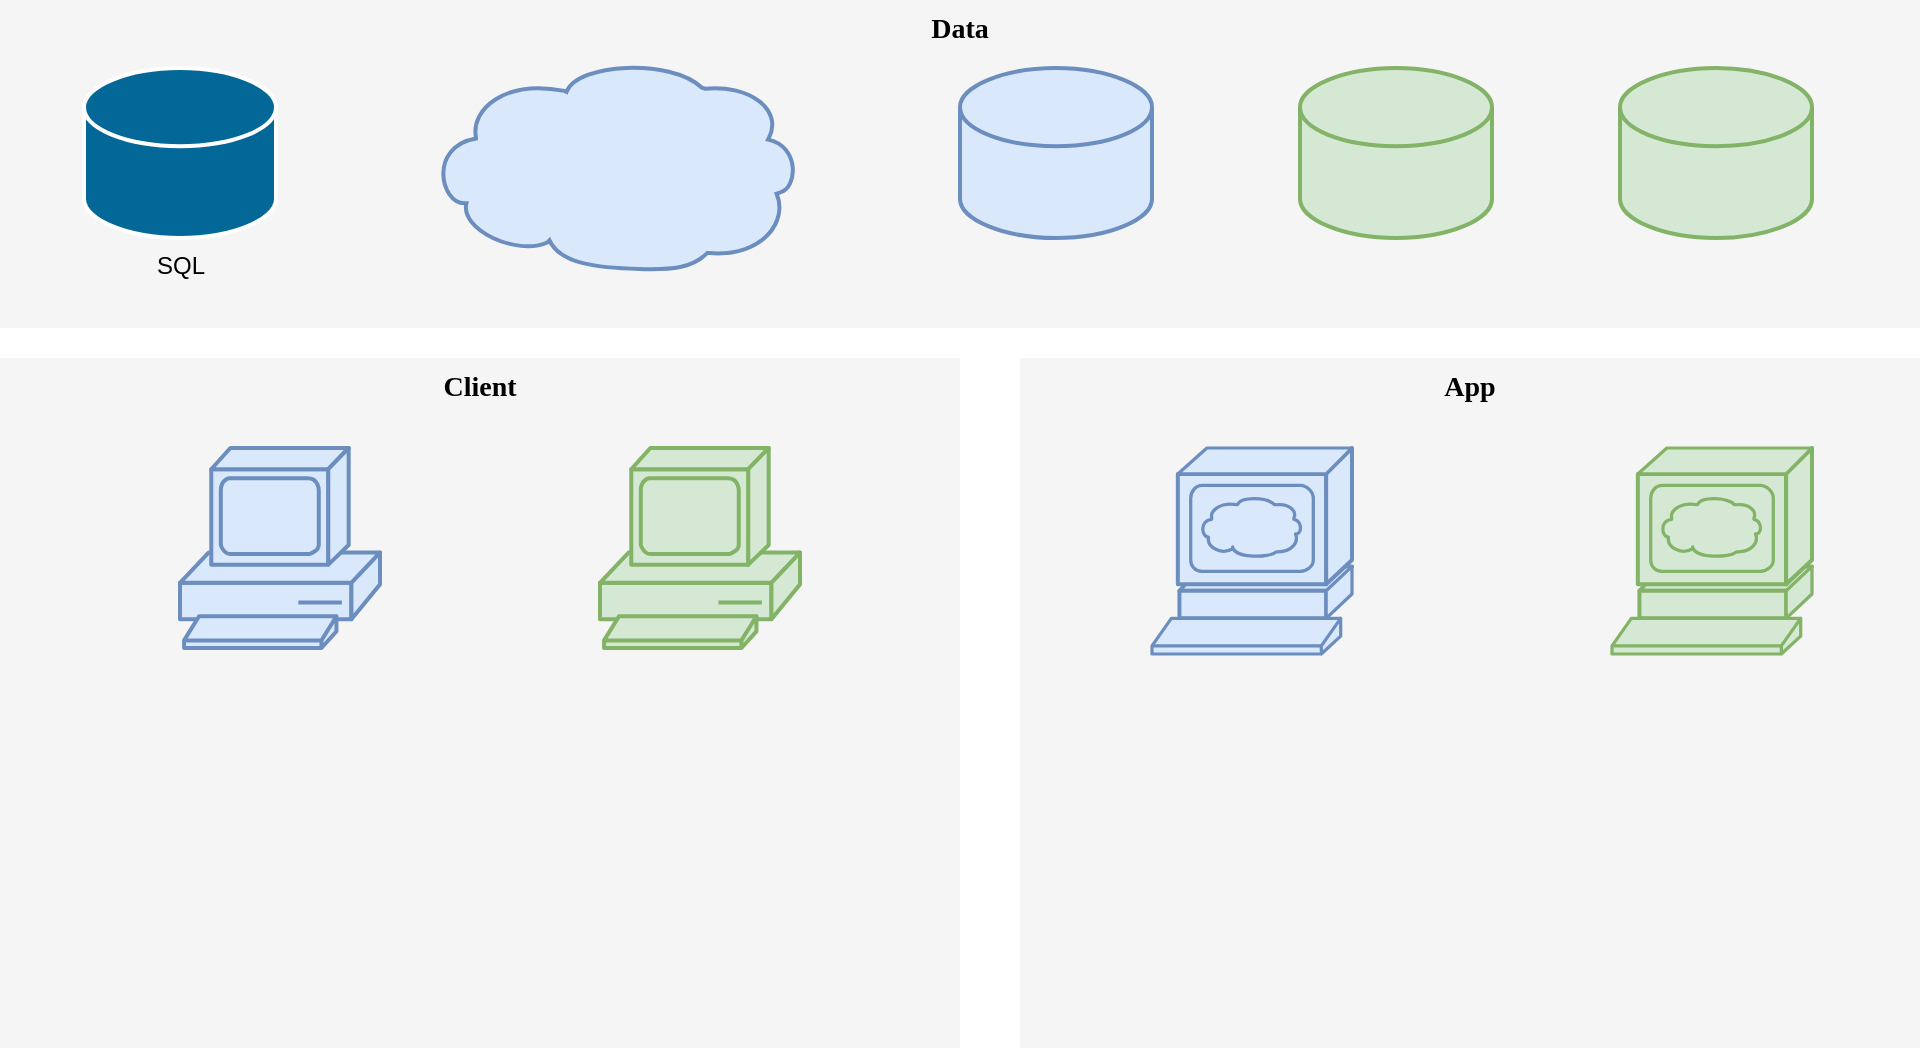 <mxfile version="13.7.7" type="github">
  <diagram name="Page-1" id="c37626ed-c26b-45fb-9056-f9ebc6bb27b6">
    <mxGraphModel dx="1355" dy="776" grid="1" gridSize="10" guides="1" tooltips="1" connect="1" arrows="1" fold="1" page="1" pageScale="1" pageWidth="1100" pageHeight="850" background="#ffffff" math="0" shadow="0">
      <root>
        <mxCell id="0" />
        <mxCell id="1" parent="0" />
        <mxCell id="1c7a67bf8fd3230f-83" value="Data" style="whiteSpace=wrap;html=1;rounded=0;shadow=0;comic=0;strokeWidth=1;fontFamily=Verdana;fontSize=14;fillColor=#f5f5f5;strokeColor=none;verticalAlign=top;fontStyle=1" parent="1" vertex="1">
          <mxGeometry x="460" y="246" width="960" height="164" as="geometry" />
        </mxCell>
        <mxCell id="1c7a67bf8fd3230f-82" value="App" style="whiteSpace=wrap;html=1;rounded=0;shadow=0;comic=0;strokeWidth=1;fontFamily=Verdana;fontSize=14;fillColor=#f5f5f5;strokeColor=none;fontStyle=1;verticalAlign=top;" parent="1" vertex="1">
          <mxGeometry x="970" y="425" width="450" height="345" as="geometry" />
        </mxCell>
        <mxCell id="1c7a67bf8fd3230f-80" value="Client" style="whiteSpace=wrap;html=1;rounded=0;shadow=0;comic=0;strokeWidth=1;fontFamily=Verdana;fontSize=14;fillColor=#f5f5f5;strokeColor=none;fontStyle=1;verticalAlign=top;" parent="1" vertex="1">
          <mxGeometry x="460" y="425" width="480" height="345" as="geometry" />
        </mxCell>
        <mxCell id="1c7a67bf8fd3230f-37" style="edgeStyle=none;html=1;labelBackgroundColor=none;startFill=0;endArrow=none;endFill=0;strokeWidth=2;fontFamily=Verdana;fontSize=12;" parent="1" target="1c7a67bf8fd3230f-5" edge="1">
          <mxGeometry relative="1" as="geometry">
            <mxPoint x="784" y="370.548" as="sourcePoint" />
          </mxGeometry>
        </mxCell>
        <mxCell id="1c7a67bf8fd3230f-38" style="edgeStyle=none;html=1;labelBackgroundColor=none;startFill=0;endArrow=none;endFill=0;strokeWidth=2;fontFamily=Verdana;fontSize=12;" parent="1" target="1c7a67bf8fd3230f-5" edge="1">
          <mxGeometry relative="1" as="geometry">
            <mxPoint x="978.329" y="396" as="sourcePoint" />
          </mxGeometry>
        </mxCell>
        <mxCell id="1c7a67bf8fd3230f-39" style="edgeStyle=none;html=1;labelBackgroundColor=none;startFill=0;endArrow=none;endFill=0;strokeWidth=2;fontFamily=Verdana;fontSize=12;" parent="1" target="1c7a67bf8fd3230f-5" edge="1">
          <mxGeometry relative="1" as="geometry">
            <mxPoint x="1129.235" y="396" as="sourcePoint" />
          </mxGeometry>
        </mxCell>
        <mxCell id="1c7a67bf8fd3230f-40" style="edgeStyle=none;html=1;labelBackgroundColor=none;startFill=0;endArrow=none;endFill=0;strokeWidth=2;fontFamily=Verdana;fontSize=12;" parent="1" target="1c7a67bf8fd3230f-5" edge="1">
          <mxGeometry relative="1" as="geometry">
            <mxPoint x="1350" y="370" as="sourcePoint" />
          </mxGeometry>
        </mxCell>
        <mxCell id="1c7a67bf8fd3230f-41" style="edgeStyle=none;html=1;labelBackgroundColor=none;startFill=0;endArrow=none;endFill=0;strokeWidth=2;fontFamily=Verdana;fontSize=12;" parent="1" source="1c7a67bf8fd3230f-5" edge="1">
          <mxGeometry relative="1" as="geometry">
            <mxPoint x="1250" y="523" as="targetPoint" />
          </mxGeometry>
        </mxCell>
        <mxCell id="1c7a67bf8fd3230f-45" style="edgeStyle=none;html=1;labelBackgroundColor=none;startFill=0;endArrow=none;endFill=0;strokeWidth=2;fontFamily=Verdana;fontSize=12;" parent="1" target="1c7a67bf8fd3230f-6" edge="1">
          <mxGeometry relative="1" as="geometry">
            <mxPoint x="1030" y="523" as="sourcePoint" />
          </mxGeometry>
        </mxCell>
        <mxCell id="1c7a67bf8fd3230f-49" style="edgeStyle=none;html=1;labelBackgroundColor=none;startFill=0;endArrow=none;endFill=0;strokeWidth=2;fontFamily=Verdana;fontSize=12;" parent="1" target="1c7a67bf8fd3230f-46" edge="1">
          <mxGeometry relative="1" as="geometry">
            <mxPoint x="1030" y="555.12" as="sourcePoint" />
          </mxGeometry>
        </mxCell>
        <mxCell id="1c7a67bf8fd3230f-50" style="edgeStyle=none;html=1;labelBackgroundColor=none;startFill=0;endArrow=none;endFill=0;strokeWidth=2;fontFamily=Verdana;fontSize=12;" parent="1" source="1c7a67bf8fd3230f-5" edge="1">
          <mxGeometry relative="1" as="geometry">
            <mxPoint x="1152.324" y="620" as="targetPoint" />
          </mxGeometry>
        </mxCell>
        <mxCell id="1c7a67bf8fd3230f-64" style="edgeStyle=none;html=1;labelBackgroundColor=none;startFill=0;endArrow=none;endFill=0;strokeWidth=2;fontFamily=Verdana;fontSize=12;" parent="1" target="1c7a67bf8fd3230f-9" edge="1">
          <mxGeometry relative="1" as="geometry">
            <mxPoint x="720" y="518.44" as="sourcePoint" />
          </mxGeometry>
        </mxCell>
        <mxCell id="1c7a67bf8fd3230f-65" style="edgeStyle=none;html=1;labelBackgroundColor=none;startFill=0;endArrow=none;endFill=0;strokeWidth=2;fontFamily=Verdana;fontSize=12;" parent="1" target="1c7a67bf8fd3230f-8" edge="1">
          <mxGeometry relative="1" as="geometry">
            <mxPoint x="720" y="536.157" as="sourcePoint" />
          </mxGeometry>
        </mxCell>
        <mxCell id="1c7a67bf8fd3230f-42" style="edgeStyle=none;html=1;labelBackgroundColor=none;startFill=0;endArrow=none;endFill=0;strokeWidth=2;fontFamily=Verdana;fontSize=12;" parent="1" source="1c7a67bf8fd3230f-7" edge="1">
          <mxGeometry relative="1" as="geometry">
            <mxPoint x="1382" y="523" as="targetPoint" />
          </mxGeometry>
        </mxCell>
        <mxCell id="1c7a67bf8fd3230f-43" style="edgeStyle=none;html=1;labelBackgroundColor=none;startFill=0;endArrow=none;endFill=0;strokeWidth=2;fontFamily=Verdana;fontSize=12;" parent="1" source="1c7a67bf8fd3230f-10" edge="1">
          <mxGeometry relative="1" as="geometry">
            <mxPoint x="1470" y="479.23" as="targetPoint" />
          </mxGeometry>
        </mxCell>
        <mxCell id="1c7a67bf8fd3230f-44" style="edgeStyle=none;html=1;labelBackgroundColor=none;startFill=0;endArrow=none;endFill=0;strokeWidth=2;fontFamily=Verdana;fontSize=12;" parent="1" source="1c7a67bf8fd3230f-10" edge="1">
          <mxGeometry relative="1" as="geometry">
            <mxPoint x="1521" y="560.08" as="targetPoint" />
          </mxGeometry>
        </mxCell>
        <mxCell id="1c7a67bf8fd3230f-51" style="edgeStyle=none;html=1;labelBackgroundColor=none;startFill=0;endArrow=none;endFill=0;strokeWidth=2;fontFamily=Verdana;fontSize=12;" parent="1" target="1c7a67bf8fd3230f-48" edge="1">
          <mxGeometry relative="1" as="geometry">
            <mxPoint x="1417.391" y="556" as="sourcePoint" />
          </mxGeometry>
        </mxCell>
        <mxCell id="1c7a67bf8fd3230f-66" style="edgeStyle=none;html=1;labelBackgroundColor=none;startFill=0;endArrow=none;endFill=0;strokeWidth=2;fontFamily=Verdana;fontSize=12;" parent="1" target="1c7a67bf8fd3230f-21" edge="1">
          <mxGeometry relative="1" as="geometry">
            <mxPoint x="787.972" y="942" as="sourcePoint" />
          </mxGeometry>
        </mxCell>
        <mxCell id="1c7a67bf8fd3230f-60" style="edgeStyle=none;html=1;labelBackgroundColor=none;startFill=0;endArrow=none;endFill=0;strokeWidth=2;fontFamily=Verdana;fontSize=12;" parent="1" source="1c7a67bf8fd3230f-17" edge="1">
          <mxGeometry relative="1" as="geometry">
            <mxPoint x="1099.166" y="1007" as="targetPoint" />
          </mxGeometry>
        </mxCell>
        <mxCell id="1c7a67bf8fd3230f-69" style="edgeStyle=none;html=1;labelBackgroundColor=none;startFill=0;endArrow=none;endFill=0;strokeWidth=2;fontFamily=Verdana;fontSize=12;" parent="1" target="1c7a67bf8fd3230f-22" edge="1">
          <mxGeometry relative="1" as="geometry">
            <mxPoint x="1050" y="922.4" as="sourcePoint" />
          </mxGeometry>
        </mxCell>
        <mxCell id="1c7a67bf8fd3230f-70" style="edgeStyle=none;html=1;labelBackgroundColor=none;startFill=0;endArrow=none;endFill=0;strokeWidth=2;fontFamily=Verdana;fontSize=12;" parent="1" source="1c7a67bf8fd3230f-17" edge="1">
          <mxGeometry relative="1" as="geometry">
            <mxPoint x="954.039" y="1126" as="targetPoint" />
          </mxGeometry>
        </mxCell>
        <mxCell id="1c7a67bf8fd3230f-59" style="edgeStyle=none;html=1;labelBackgroundColor=none;startFill=0;endArrow=none;endFill=0;strokeWidth=2;fontFamily=Verdana;fontSize=12;" parent="1" source="1c7a67bf8fd3230f-18" edge="1">
          <mxGeometry relative="1" as="geometry">
            <mxPoint x="1460" y="1010.393" as="targetPoint" />
          </mxGeometry>
        </mxCell>
        <mxCell id="1c7a67bf8fd3230f-67" style="edgeStyle=none;html=1;labelBackgroundColor=none;startFill=0;endArrow=none;endFill=0;strokeWidth=2;fontFamily=Verdana;fontSize=12;" parent="1" target="1c7a67bf8fd3230f-19" edge="1">
          <mxGeometry relative="1" as="geometry">
            <mxPoint x="724" y="1040" as="sourcePoint" />
          </mxGeometry>
        </mxCell>
        <mxCell id="1c7a67bf8fd3230f-68" style="edgeStyle=none;html=1;labelBackgroundColor=none;startFill=0;endArrow=none;endFill=0;strokeWidth=2;fontFamily=Verdana;fontSize=12;" parent="1" target="1c7a67bf8fd3230f-20" edge="1">
          <mxGeometry relative="1" as="geometry">
            <mxPoint x="724" y="1055.026" as="sourcePoint" />
          </mxGeometry>
        </mxCell>
        <mxCell id="1c7a67bf8fd3230f-78" style="edgeStyle=none;html=1;labelBackgroundColor=none;startFill=0;endArrow=none;endFill=0;strokeWidth=2;fontFamily=Verdana;fontSize=12;" parent="1" target="1c7a67bf8fd3230f-29" edge="1">
          <mxGeometry relative="1" as="geometry">
            <mxPoint x="763.279" y="1083" as="sourcePoint" />
          </mxGeometry>
        </mxCell>
        <mxCell id="1c7a67bf8fd3230f-79" style="edgeStyle=none;html=1;labelBackgroundColor=none;startFill=0;endArrow=none;endFill=0;strokeWidth=2;fontFamily=Verdana;fontSize=12;" parent="1" target="1c7a67bf8fd3230f-28" edge="1">
          <mxGeometry relative="1" as="geometry">
            <mxPoint x="749.799" y="1083" as="sourcePoint" />
          </mxGeometry>
        </mxCell>
        <mxCell id="1c7a67bf8fd3230f-75" style="edgeStyle=none;html=1;labelBackgroundColor=none;startFill=0;endArrow=none;endFill=0;strokeWidth=2;fontFamily=Verdana;fontSize=12;" parent="1" target="1c7a67bf8fd3230f-33" edge="1">
          <mxGeometry relative="1" as="geometry">
            <mxPoint x="1133.414" y="1093" as="sourcePoint" />
          </mxGeometry>
        </mxCell>
        <mxCell id="1c7a67bf8fd3230f-76" style="edgeStyle=none;html=1;labelBackgroundColor=none;startFill=0;endArrow=none;endFill=0;strokeWidth=2;fontFamily=Verdana;fontSize=12;" parent="1" target="1c7a67bf8fd3230f-32" edge="1">
          <mxGeometry relative="1" as="geometry">
            <mxPoint x="1116.576" y="1093" as="sourcePoint" />
          </mxGeometry>
        </mxCell>
        <mxCell id="1c7a67bf8fd3230f-77" style="edgeStyle=none;html=1;labelBackgroundColor=none;startFill=0;endArrow=none;endFill=0;strokeWidth=2;fontFamily=Verdana;fontSize=12;" parent="1" target="1c7a67bf8fd3230f-31" edge="1">
          <mxGeometry relative="1" as="geometry">
            <mxPoint x="1102.66" y="1093" as="sourcePoint" />
          </mxGeometry>
        </mxCell>
        <mxCell id="1c7a67bf8fd3230f-71" style="edgeStyle=none;html=1;labelBackgroundColor=none;startFill=0;endArrow=none;endFill=0;strokeWidth=2;fontFamily=Verdana;fontSize=12;" parent="1" source="1c7a67bf8fd3230f-27" edge="1">
          <mxGeometry relative="1" as="geometry">
            <mxPoint x="1383" y="1050" as="targetPoint" />
          </mxGeometry>
        </mxCell>
        <mxCell id="1c7a67bf8fd3230f-72" style="edgeStyle=none;html=1;labelBackgroundColor=none;startFill=0;endArrow=none;endFill=0;strokeWidth=2;fontFamily=Verdana;fontSize=12;" parent="1" target="1c7a67bf8fd3230f-26" edge="1">
          <mxGeometry relative="1" as="geometry">
            <mxPoint x="1460" y="1072.611" as="sourcePoint" />
          </mxGeometry>
        </mxCell>
        <mxCell id="1c7a67bf8fd3230f-73" style="edgeStyle=none;html=1;labelBackgroundColor=none;startFill=0;endArrow=none;endFill=0;strokeWidth=2;fontFamily=Verdana;fontSize=12;" parent="1" target="1c7a67bf8fd3230f-35" edge="1">
          <mxGeometry relative="1" as="geometry">
            <mxPoint x="1514.822" y="1093" as="sourcePoint" />
          </mxGeometry>
        </mxCell>
        <mxCell id="1c7a67bf8fd3230f-74" style="edgeStyle=none;html=1;labelBackgroundColor=none;startFill=0;endArrow=none;endFill=0;strokeWidth=2;fontFamily=Verdana;fontSize=12;" parent="1" target="1c7a67bf8fd3230f-34" edge="1">
          <mxGeometry relative="1" as="geometry">
            <mxPoint x="1486.712" y="1093" as="sourcePoint" />
          </mxGeometry>
        </mxCell>
        <mxCell id="1c7a67bf8fd3230f-55" style="edgeStyle=none;html=1;labelBackgroundColor=none;startFill=0;endArrow=none;endFill=0;strokeWidth=2;fontFamily=Verdana;fontSize=12;" parent="1" target="1c7a67bf8fd3230f-13" edge="1">
          <mxGeometry relative="1" as="geometry">
            <mxPoint x="916.075" y="683" as="sourcePoint" />
          </mxGeometry>
        </mxCell>
        <mxCell id="1c7a67bf8fd3230f-54" style="edgeStyle=none;html=1;labelBackgroundColor=none;startFill=0;endArrow=none;endFill=0;strokeWidth=2;fontFamily=Verdana;fontSize=12;" parent="1" target="1c7a67bf8fd3230f-14" edge="1">
          <mxGeometry relative="1" as="geometry">
            <mxPoint x="1176.116" y="673" as="sourcePoint" />
          </mxGeometry>
        </mxCell>
        <mxCell id="1c7a67bf8fd3230f-52" style="edgeStyle=none;html=1;labelBackgroundColor=none;startFill=0;endArrow=none;endFill=0;strokeWidth=2;fontFamily=Verdana;fontSize=12;" parent="1" target="1c7a67bf8fd3230f-15" edge="1">
          <mxGeometry relative="1" as="geometry">
            <mxPoint x="1500" y="671.604" as="sourcePoint" />
          </mxGeometry>
        </mxCell>
        <mxCell id="BhH3KAKB16STnTIF-opn-1" value="SQL" style="shape=mxgraph.cisco.storage.relational_database;html=1;pointerEvents=1;dashed=0;fillColor=#036897;strokeColor=#ffffff;strokeWidth=2;verticalLabelPosition=bottom;verticalAlign=top;align=center;outlineConnect=0;" vertex="1" parent="1">
          <mxGeometry x="502" y="280" width="96" height="85" as="geometry" />
        </mxCell>
        <mxCell id="BhH3KAKB16STnTIF-opn-2" value="" style="shape=mxgraph.cisco.storage.relational_database;html=1;pointerEvents=1;dashed=0;fillColor=#dae8fc;strokeColor=#6c8ebf;strokeWidth=2;verticalLabelPosition=bottom;verticalAlign=top;align=center;outlineConnect=0;" vertex="1" parent="1">
          <mxGeometry x="940" y="280" width="96" height="85" as="geometry" />
        </mxCell>
        <mxCell id="BhH3KAKB16STnTIF-opn-3" value="" style="shape=mxgraph.cisco.storage.relational_database;html=1;pointerEvents=1;dashed=0;fillColor=#d5e8d4;strokeColor=#82b366;strokeWidth=2;verticalLabelPosition=bottom;verticalAlign=top;align=center;outlineConnect=0;" vertex="1" parent="1">
          <mxGeometry x="1110" y="280" width="96" height="85" as="geometry" />
        </mxCell>
        <mxCell id="BhH3KAKB16STnTIF-opn-4" value="" style="shape=mxgraph.cisco.storage.relational_database;html=1;pointerEvents=1;dashed=0;fillColor=#d5e8d4;strokeColor=#82b366;strokeWidth=2;verticalLabelPosition=bottom;verticalAlign=top;align=center;outlineConnect=0;" vertex="1" parent="1">
          <mxGeometry x="1270" y="280" width="96" height="85" as="geometry" />
        </mxCell>
        <mxCell id="BhH3KAKB16STnTIF-opn-5" value="" style="shape=mxgraph.cisco.computers_and_peripherals.pc;html=1;pointerEvents=1;dashed=0;fillColor=#dae8fc;strokeColor=#6c8ebf;strokeWidth=2;verticalLabelPosition=bottom;verticalAlign=top;align=center;outlineConnect=0;" vertex="1" parent="1">
          <mxGeometry x="550" y="470" width="100" height="100" as="geometry" />
        </mxCell>
        <mxCell id="BhH3KAKB16STnTIF-opn-7" value="" style="shape=mxgraph.cisco.computers_and_peripherals.pc;html=1;pointerEvents=1;dashed=0;fillColor=#d5e8d4;strokeColor=#82b366;strokeWidth=2;verticalLabelPosition=bottom;verticalAlign=top;align=center;outlineConnect=0;" vertex="1" parent="1">
          <mxGeometry x="760" y="470" width="100" height="100" as="geometry" />
        </mxCell>
        <mxCell id="BhH3KAKB16STnTIF-opn-8" value="" style="shape=mxgraph.cisco.servers.www_server;html=1;pointerEvents=1;dashed=0;fillColor=#dae8fc;strokeColor=#6c8ebf;strokeWidth=2;verticalLabelPosition=bottom;verticalAlign=top;align=center;outlineConnect=0;" vertex="1" parent="1">
          <mxGeometry x="1036" y="470" width="100" height="103" as="geometry" />
        </mxCell>
        <mxCell id="BhH3KAKB16STnTIF-opn-9" value="" style="shape=mxgraph.cisco.servers.www_server;html=1;pointerEvents=1;dashed=0;fillColor=#d5e8d4;strokeColor=#82b366;strokeWidth=2;verticalLabelPosition=bottom;verticalAlign=top;align=center;outlineConnect=0;" vertex="1" parent="1">
          <mxGeometry x="1266" y="470" width="100" height="103" as="geometry" />
        </mxCell>
        <mxCell id="BhH3KAKB16STnTIF-opn-10" value="" style="shape=mxgraph.cisco.storage.cloud;html=1;pointerEvents=1;dashed=0;fillColor=#dae8fc;strokeColor=#6c8ebf;strokeWidth=2;verticalLabelPosition=bottom;verticalAlign=top;align=center;outlineConnect=0;" vertex="1" parent="1">
          <mxGeometry x="674" y="275" width="186" height="106" as="geometry" />
        </mxCell>
      </root>
    </mxGraphModel>
  </diagram>
</mxfile>
